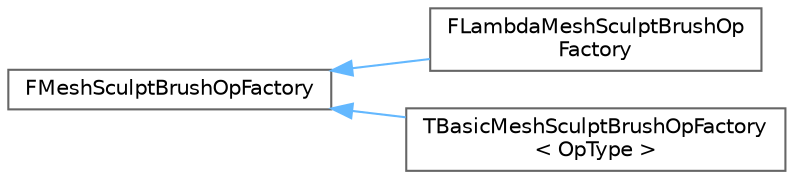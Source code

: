digraph "Graphical Class Hierarchy"
{
 // INTERACTIVE_SVG=YES
 // LATEX_PDF_SIZE
  bgcolor="transparent";
  edge [fontname=Helvetica,fontsize=10,labelfontname=Helvetica,labelfontsize=10];
  node [fontname=Helvetica,fontsize=10,shape=box,height=0.2,width=0.4];
  rankdir="LR";
  Node0 [id="Node000000",label="FMeshSculptBrushOpFactory",height=0.2,width=0.4,color="grey40", fillcolor="white", style="filled",URL="$de/d9c/classFMeshSculptBrushOpFactory.html",tooltip=" "];
  Node0 -> Node1 [id="edge4407_Node000000_Node000001",dir="back",color="steelblue1",style="solid",tooltip=" "];
  Node1 [id="Node000001",label="FLambdaMeshSculptBrushOp\lFactory",height=0.2,width=0.4,color="grey40", fillcolor="white", style="filled",URL="$d0/dd2/classFLambdaMeshSculptBrushOpFactory.html",tooltip=" "];
  Node0 -> Node2 [id="edge4408_Node000000_Node000002",dir="back",color="steelblue1",style="solid",tooltip=" "];
  Node2 [id="Node000002",label="TBasicMeshSculptBrushOpFactory\l\< OpType \>",height=0.2,width=0.4,color="grey40", fillcolor="white", style="filled",URL="$de/d0f/classTBasicMeshSculptBrushOpFactory.html",tooltip=" "];
}
